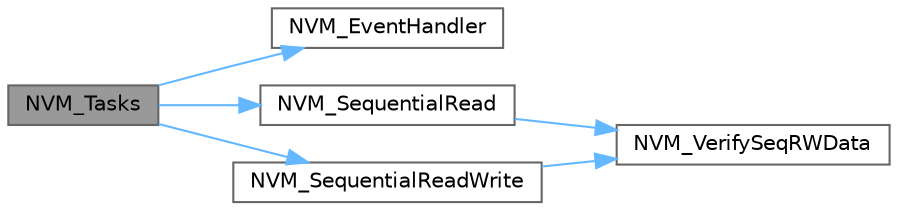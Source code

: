 digraph "NVM_Tasks"
{
 // LATEX_PDF_SIZE
  bgcolor="transparent";
  edge [fontname=Helvetica,fontsize=10,labelfontname=Helvetica,labelfontsize=10];
  node [fontname=Helvetica,fontsize=10,shape=box,height=0.2,width=0.4];
  rankdir="LR";
  Node1 [id="Node000001",label="NVM_Tasks",height=0.2,width=0.4,color="gray40", fillcolor="grey60", style="filled", fontcolor="black",tooltip=" "];
  Node1 -> Node2 [id="edge1_Node000001_Node000002",color="steelblue1",style="solid",tooltip=" "];
  Node2 [id="Node000002",label="NVM_EventHandler",height=0.2,width=0.4,color="grey40", fillcolor="white", style="filled",URL="$nvm_8c.html#a73ac09ef10bc9ffb0ebd4f7631bd375f",tooltip=" "];
  Node1 -> Node3 [id="edge2_Node000001_Node000003",color="steelblue1",style="solid",tooltip=" "];
  Node3 [id="Node000003",label="NVM_SequentialRead",height=0.2,width=0.4,color="grey40", fillcolor="white", style="filled",URL="$nvm_8c.html#a49958b2e68d5656c5c37eb46abcf3fb2",tooltip=" "];
  Node3 -> Node4 [id="edge3_Node000003_Node000004",color="steelblue1",style="solid",tooltip=" "];
  Node4 [id="Node000004",label="NVM_VerifySeqRWData",height=0.2,width=0.4,color="grey40", fillcolor="white", style="filled",URL="$nvm_8c.html#a6511a23c90cbfe38e076a7f0fc92cdb0",tooltip=" "];
  Node1 -> Node5 [id="edge4_Node000001_Node000005",color="steelblue1",style="solid",tooltip=" "];
  Node5 [id="Node000005",label="NVM_SequentialReadWrite",height=0.2,width=0.4,color="grey40", fillcolor="white", style="filled",URL="$nvm_8c.html#ab1220c59c5137b59172e8b0a832619f8",tooltip=" "];
  Node5 -> Node4 [id="edge5_Node000005_Node000004",color="steelblue1",style="solid",tooltip=" "];
}
